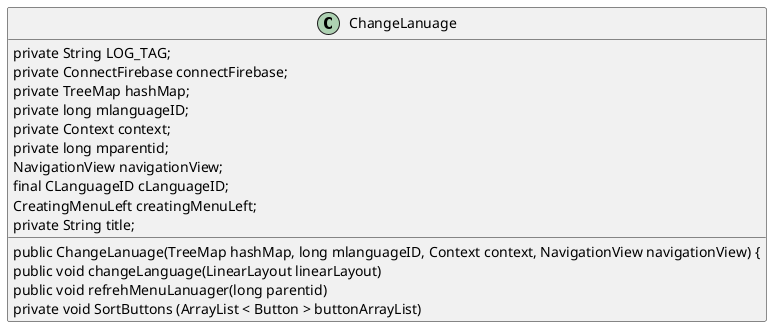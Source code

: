 @startuml

class ChangeLanuage {
  private String LOG_TAG;
    private ConnectFirebase connectFirebase;
    private TreeMap hashMap;
    private long mlanguageID;
    private Context context;
    private long mparentid;
    NavigationView navigationView;
    final CLanguageID cLanguageID;
    CreatingMenuLeft creatingMenuLeft;
    private String title;
    public ChangeLanuage(TreeMap hashMap, long mlanguageID, Context context, NavigationView navigationView) {
    public void changeLanguage(LinearLayout linearLayout)
    public void refrehMenuLanuager(long parentid)
 private void SortButtons (ArrayList < Button > buttonArrayList)
}

@enduml